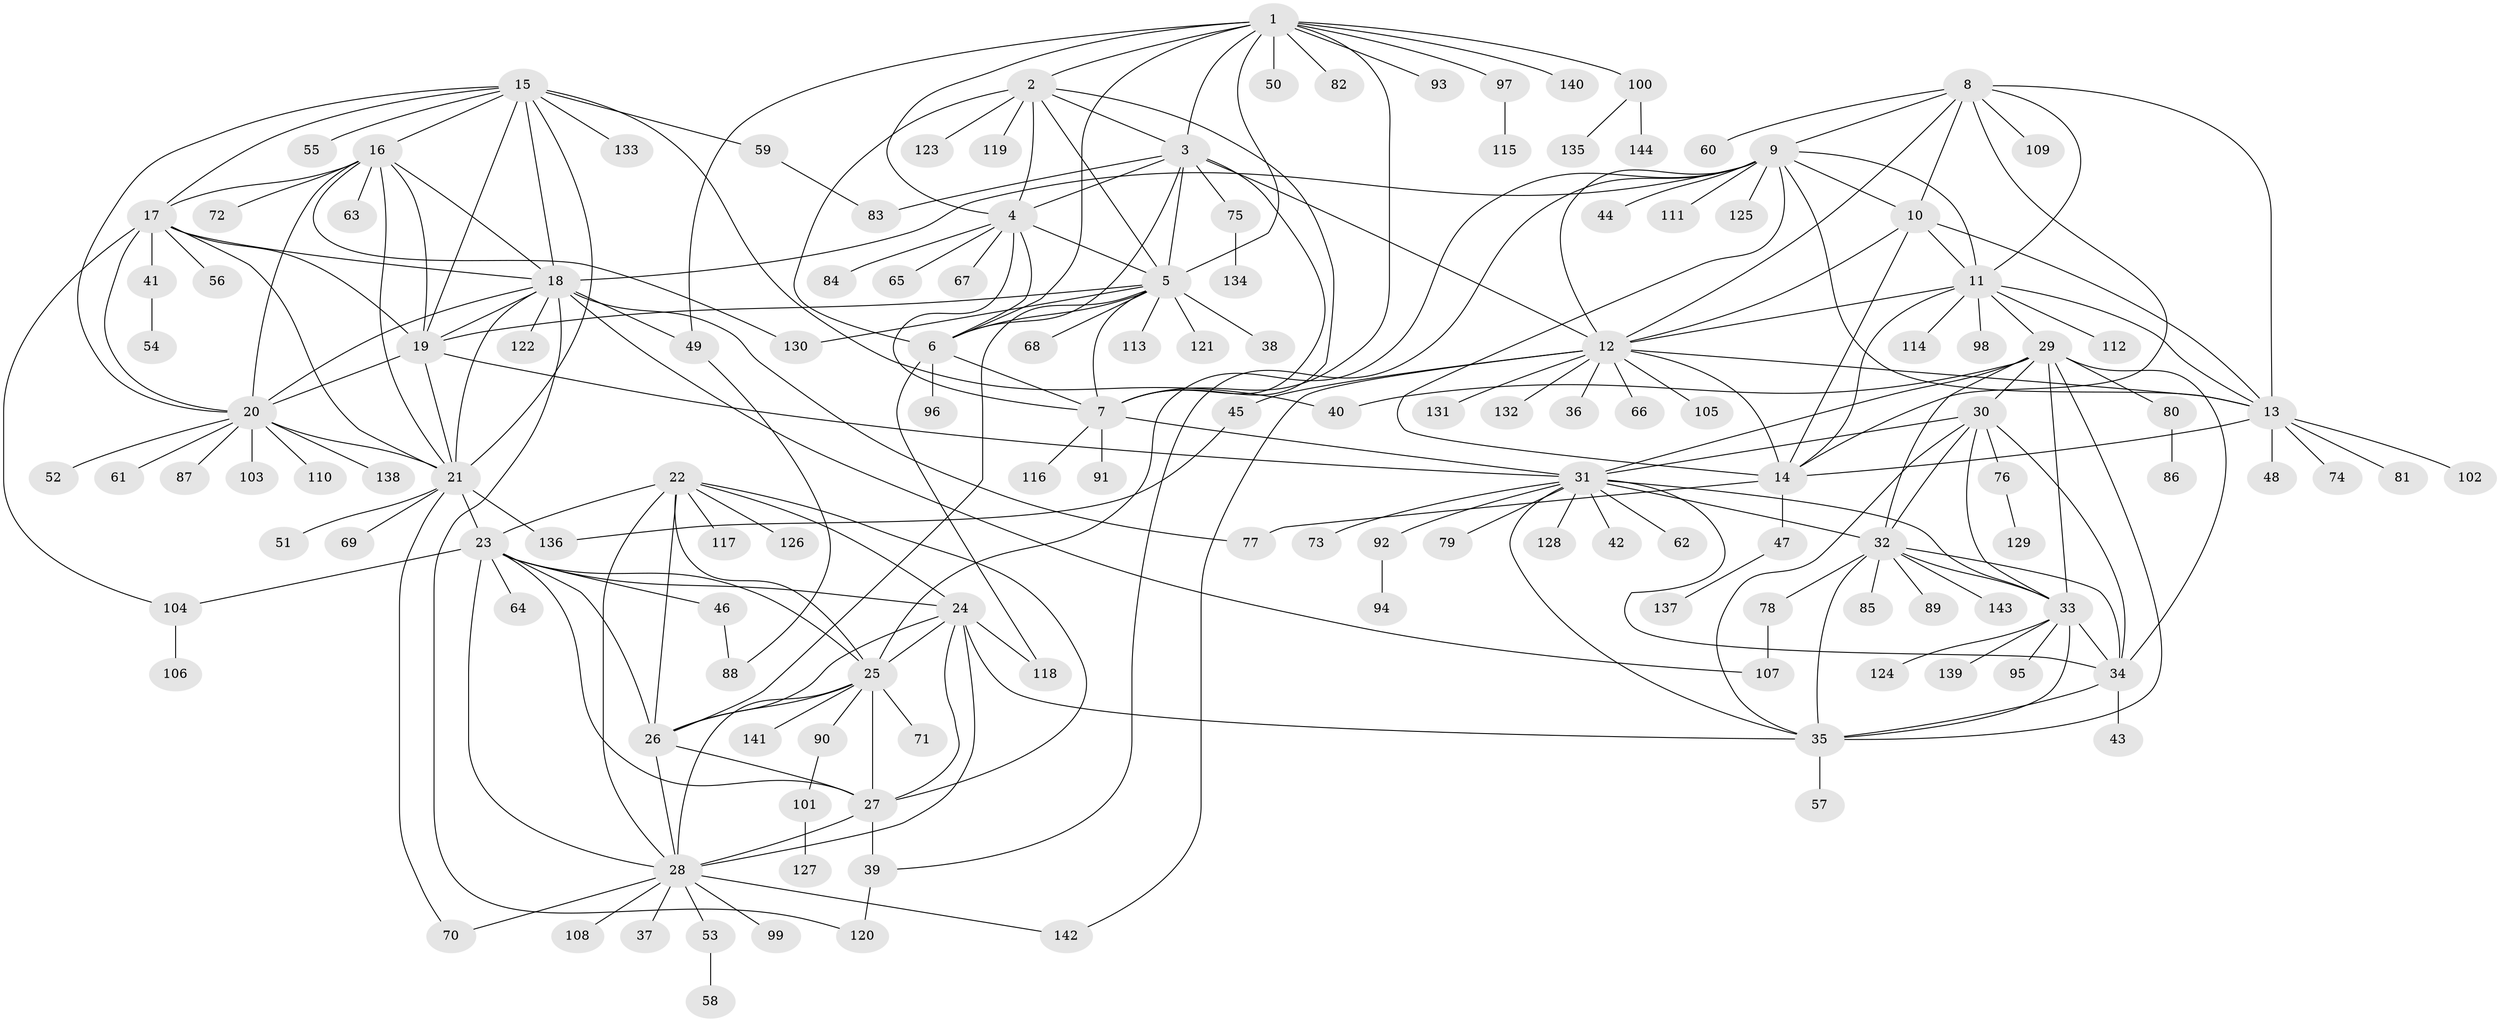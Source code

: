 // coarse degree distribution, {8: 0.04854368932038835, 10: 0.038834951456310676, 6: 0.05825242718446602, 11: 0.038834951456310676, 13: 0.009708737864077669, 12: 0.009708737864077669, 1: 0.6019417475728155, 3: 0.019417475728155338, 7: 0.04854368932038835, 2: 0.10679611650485436, 9: 0.019417475728155338}
// Generated by graph-tools (version 1.1) at 2025/37/03/04/25 23:37:51]
// undirected, 144 vertices, 238 edges
graph export_dot {
  node [color=gray90,style=filled];
  1;
  2;
  3;
  4;
  5;
  6;
  7;
  8;
  9;
  10;
  11;
  12;
  13;
  14;
  15;
  16;
  17;
  18;
  19;
  20;
  21;
  22;
  23;
  24;
  25;
  26;
  27;
  28;
  29;
  30;
  31;
  32;
  33;
  34;
  35;
  36;
  37;
  38;
  39;
  40;
  41;
  42;
  43;
  44;
  45;
  46;
  47;
  48;
  49;
  50;
  51;
  52;
  53;
  54;
  55;
  56;
  57;
  58;
  59;
  60;
  61;
  62;
  63;
  64;
  65;
  66;
  67;
  68;
  69;
  70;
  71;
  72;
  73;
  74;
  75;
  76;
  77;
  78;
  79;
  80;
  81;
  82;
  83;
  84;
  85;
  86;
  87;
  88;
  89;
  90;
  91;
  92;
  93;
  94;
  95;
  96;
  97;
  98;
  99;
  100;
  101;
  102;
  103;
  104;
  105;
  106;
  107;
  108;
  109;
  110;
  111;
  112;
  113;
  114;
  115;
  116;
  117;
  118;
  119;
  120;
  121;
  122;
  123;
  124;
  125;
  126;
  127;
  128;
  129;
  130;
  131;
  132;
  133;
  134;
  135;
  136;
  137;
  138;
  139;
  140;
  141;
  142;
  143;
  144;
  1 -- 2;
  1 -- 3;
  1 -- 4;
  1 -- 5;
  1 -- 6;
  1 -- 7;
  1 -- 49;
  1 -- 50;
  1 -- 82;
  1 -- 93;
  1 -- 97;
  1 -- 100;
  1 -- 140;
  2 -- 3;
  2 -- 4;
  2 -- 5;
  2 -- 6;
  2 -- 7;
  2 -- 119;
  2 -- 123;
  3 -- 4;
  3 -- 5;
  3 -- 6;
  3 -- 7;
  3 -- 12;
  3 -- 75;
  3 -- 83;
  4 -- 5;
  4 -- 6;
  4 -- 7;
  4 -- 65;
  4 -- 67;
  4 -- 84;
  5 -- 6;
  5 -- 7;
  5 -- 19;
  5 -- 26;
  5 -- 38;
  5 -- 68;
  5 -- 113;
  5 -- 121;
  5 -- 130;
  6 -- 7;
  6 -- 96;
  6 -- 118;
  7 -- 31;
  7 -- 91;
  7 -- 116;
  8 -- 9;
  8 -- 10;
  8 -- 11;
  8 -- 12;
  8 -- 13;
  8 -- 14;
  8 -- 60;
  8 -- 109;
  9 -- 10;
  9 -- 11;
  9 -- 12;
  9 -- 13;
  9 -- 14;
  9 -- 18;
  9 -- 25;
  9 -- 39;
  9 -- 44;
  9 -- 111;
  9 -- 125;
  10 -- 11;
  10 -- 12;
  10 -- 13;
  10 -- 14;
  11 -- 12;
  11 -- 13;
  11 -- 14;
  11 -- 29;
  11 -- 98;
  11 -- 112;
  11 -- 114;
  12 -- 13;
  12 -- 14;
  12 -- 36;
  12 -- 45;
  12 -- 66;
  12 -- 105;
  12 -- 131;
  12 -- 132;
  12 -- 142;
  13 -- 14;
  13 -- 48;
  13 -- 74;
  13 -- 81;
  13 -- 102;
  14 -- 47;
  14 -- 77;
  15 -- 16;
  15 -- 17;
  15 -- 18;
  15 -- 19;
  15 -- 20;
  15 -- 21;
  15 -- 40;
  15 -- 55;
  15 -- 59;
  15 -- 133;
  16 -- 17;
  16 -- 18;
  16 -- 19;
  16 -- 20;
  16 -- 21;
  16 -- 63;
  16 -- 72;
  16 -- 130;
  17 -- 18;
  17 -- 19;
  17 -- 20;
  17 -- 21;
  17 -- 41;
  17 -- 56;
  17 -- 104;
  18 -- 19;
  18 -- 20;
  18 -- 21;
  18 -- 49;
  18 -- 77;
  18 -- 107;
  18 -- 120;
  18 -- 122;
  19 -- 20;
  19 -- 21;
  19 -- 31;
  20 -- 21;
  20 -- 52;
  20 -- 61;
  20 -- 87;
  20 -- 103;
  20 -- 110;
  20 -- 138;
  21 -- 23;
  21 -- 51;
  21 -- 69;
  21 -- 70;
  21 -- 136;
  22 -- 23;
  22 -- 24;
  22 -- 25;
  22 -- 26;
  22 -- 27;
  22 -- 28;
  22 -- 117;
  22 -- 126;
  23 -- 24;
  23 -- 25;
  23 -- 26;
  23 -- 27;
  23 -- 28;
  23 -- 46;
  23 -- 64;
  23 -- 104;
  24 -- 25;
  24 -- 26;
  24 -- 27;
  24 -- 28;
  24 -- 35;
  24 -- 118;
  25 -- 26;
  25 -- 27;
  25 -- 28;
  25 -- 71;
  25 -- 90;
  25 -- 141;
  26 -- 27;
  26 -- 28;
  27 -- 28;
  27 -- 39;
  28 -- 37;
  28 -- 53;
  28 -- 70;
  28 -- 99;
  28 -- 108;
  28 -- 142;
  29 -- 30;
  29 -- 31;
  29 -- 32;
  29 -- 33;
  29 -- 34;
  29 -- 35;
  29 -- 40;
  29 -- 80;
  30 -- 31;
  30 -- 32;
  30 -- 33;
  30 -- 34;
  30 -- 35;
  30 -- 76;
  31 -- 32;
  31 -- 33;
  31 -- 34;
  31 -- 35;
  31 -- 42;
  31 -- 62;
  31 -- 73;
  31 -- 79;
  31 -- 92;
  31 -- 128;
  32 -- 33;
  32 -- 34;
  32 -- 35;
  32 -- 78;
  32 -- 85;
  32 -- 89;
  32 -- 143;
  33 -- 34;
  33 -- 35;
  33 -- 95;
  33 -- 124;
  33 -- 139;
  34 -- 35;
  34 -- 43;
  35 -- 57;
  39 -- 120;
  41 -- 54;
  45 -- 136;
  46 -- 88;
  47 -- 137;
  49 -- 88;
  53 -- 58;
  59 -- 83;
  75 -- 134;
  76 -- 129;
  78 -- 107;
  80 -- 86;
  90 -- 101;
  92 -- 94;
  97 -- 115;
  100 -- 135;
  100 -- 144;
  101 -- 127;
  104 -- 106;
}

